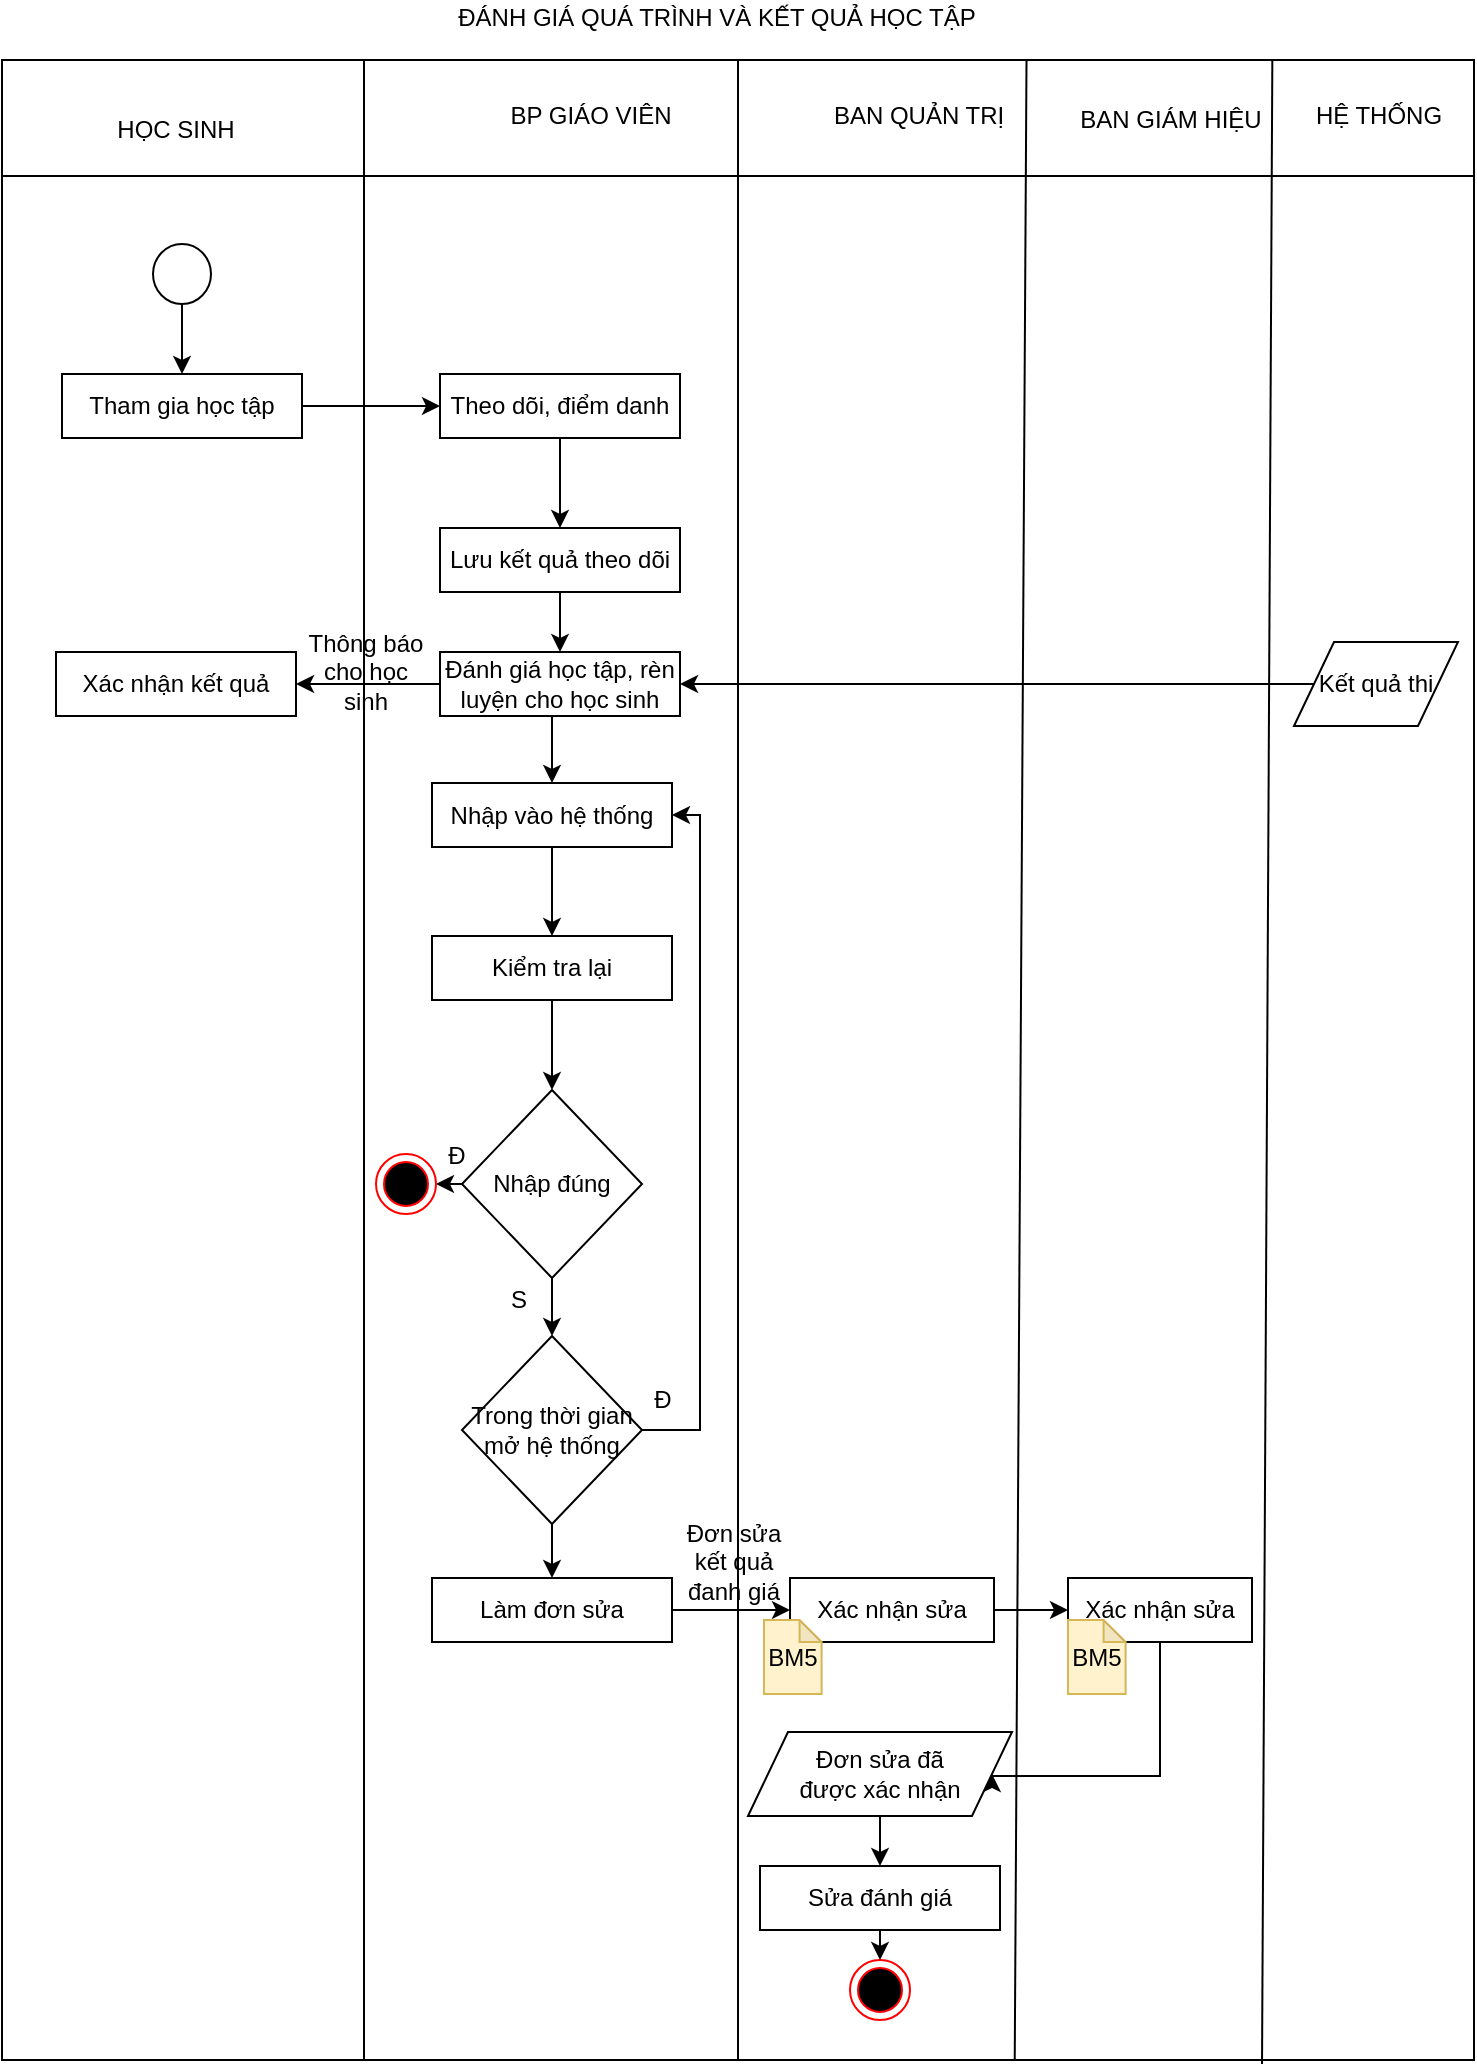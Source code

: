 <mxfile version="14.2.9" type="github">
  <diagram id="GM21wBxc2DHTKVHeBlKp" name="Page-1">
    <mxGraphModel dx="1611" dy="913" grid="0" gridSize="10" guides="1" tooltips="1" connect="1" arrows="1" fold="1" page="1" pageScale="1" pageWidth="850" pageHeight="1100" math="0" shadow="0">
      <root>
        <mxCell id="0" />
        <mxCell id="1" parent="0" />
        <mxCell id="e6wqYFJ9L4pIo_LX10lc-1" value="" style="shape=internalStorage;whiteSpace=wrap;html=1;backgroundOutline=1;dx=181;dy=58;" parent="1" vertex="1">
          <mxGeometry x="77" y="65" width="736" height="1000" as="geometry" />
        </mxCell>
        <mxCell id="e6wqYFJ9L4pIo_LX10lc-2" value="HỌC SINH" style="text;html=1;strokeColor=none;fillColor=none;align=center;verticalAlign=middle;whiteSpace=wrap;rounded=0;" parent="1" vertex="1">
          <mxGeometry x="126" y="90" width="76" height="20" as="geometry" />
        </mxCell>
        <mxCell id="e6wqYFJ9L4pIo_LX10lc-4" value="BAN QUẢN TRỊ" style="text;html=1;align=center;verticalAlign=middle;resizable=0;points=[];autosize=1;" parent="1" vertex="1">
          <mxGeometry x="486" y="84" width="97" height="18" as="geometry" />
        </mxCell>
        <mxCell id="e6wqYFJ9L4pIo_LX10lc-8" value="BP GIÁO VIÊN" style="text;html=1;align=center;verticalAlign=middle;resizable=0;points=[];autosize=1;" parent="1" vertex="1">
          <mxGeometry x="326" y="84" width="90" height="18" as="geometry" />
        </mxCell>
        <mxCell id="e6wqYFJ9L4pIo_LX10lc-10" value="" style="ellipse;whiteSpace=wrap;html=1;" parent="1" vertex="1">
          <mxGeometry x="152.5" y="157" width="29" height="30" as="geometry" />
        </mxCell>
        <mxCell id="e6wqYFJ9L4pIo_LX10lc-11" value="" style="endArrow=classic;html=1;exitX=0.5;exitY=1;exitDx=0;exitDy=0;entryX=0.5;entryY=0;entryDx=0;entryDy=0;" parent="1" source="e6wqYFJ9L4pIo_LX10lc-10" target="e6wqYFJ9L4pIo_LX10lc-12" edge="1">
          <mxGeometry width="50" height="50" relative="1" as="geometry">
            <mxPoint x="392" y="500" as="sourcePoint" />
            <mxPoint x="442" y="450" as="targetPoint" />
          </mxGeometry>
        </mxCell>
        <mxCell id="rJRlgSTPhRBSyXRxf0p6-7" style="edgeStyle=orthogonalEdgeStyle;rounded=0;orthogonalLoop=1;jettySize=auto;html=1;exitX=1;exitY=0.5;exitDx=0;exitDy=0;entryX=0;entryY=0.5;entryDx=0;entryDy=0;" parent="1" source="e6wqYFJ9L4pIo_LX10lc-12" target="e6wqYFJ9L4pIo_LX10lc-14" edge="1">
          <mxGeometry relative="1" as="geometry" />
        </mxCell>
        <mxCell id="e6wqYFJ9L4pIo_LX10lc-12" value="Tham gia học tập" style="rounded=0;whiteSpace=wrap;html=1;" parent="1" vertex="1">
          <mxGeometry x="107" y="222" width="120" height="32" as="geometry" />
        </mxCell>
        <mxCell id="e6wqYFJ9L4pIo_LX10lc-14" value="Theo dõi, điểm danh" style="rounded=0;whiteSpace=wrap;html=1;" parent="1" vertex="1">
          <mxGeometry x="296" y="222" width="120" height="32" as="geometry" />
        </mxCell>
        <mxCell id="rJRlgSTPhRBSyXRxf0p6-8" value="" style="endArrow=classic;html=1;exitX=0.5;exitY=1;exitDx=0;exitDy=0;entryX=0.5;entryY=0;entryDx=0;entryDy=0;" parent="1" source="e6wqYFJ9L4pIo_LX10lc-14" target="NTjMCbaVX8nQqO-2qYhe-1" edge="1">
          <mxGeometry width="50" height="50" relative="1" as="geometry">
            <mxPoint x="399" y="423" as="sourcePoint" />
            <mxPoint x="356" y="316" as="targetPoint" />
          </mxGeometry>
        </mxCell>
        <mxCell id="rJRlgSTPhRBSyXRxf0p6-57" value="ĐÁNH GIÁ QUÁ TRÌNH VÀ KẾT QUẢ HỌC TẬP" style="text;html=1;align=center;verticalAlign=middle;resizable=0;points=[];autosize=1;" parent="1" vertex="1">
          <mxGeometry x="299" y="35" width="270" height="18" as="geometry" />
        </mxCell>
        <mxCell id="GC9F7-5mukdswa_u3bBy-1" value="" style="endArrow=none;html=1;entryX=0.5;entryY=0;entryDx=0;entryDy=0;exitX=0.5;exitY=1;exitDx=0;exitDy=0;" parent="1" source="e6wqYFJ9L4pIo_LX10lc-1" target="e6wqYFJ9L4pIo_LX10lc-1" edge="1">
          <mxGeometry width="50" height="50" relative="1" as="geometry">
            <mxPoint x="563" y="848" as="sourcePoint" />
            <mxPoint x="449" y="373" as="targetPoint" />
          </mxGeometry>
        </mxCell>
        <mxCell id="GC9F7-5mukdswa_u3bBy-2" value="" style="endArrow=none;html=1;exitX=0.688;exitY=1;exitDx=0;exitDy=0;exitPerimeter=0;entryX=0.696;entryY=0;entryDx=0;entryDy=0;entryPerimeter=0;" parent="1" source="e6wqYFJ9L4pIo_LX10lc-1" target="e6wqYFJ9L4pIo_LX10lc-1" edge="1">
          <mxGeometry width="50" height="50" relative="1" as="geometry">
            <mxPoint x="604" y="1064" as="sourcePoint" />
            <mxPoint x="589" y="67" as="targetPoint" />
          </mxGeometry>
        </mxCell>
        <mxCell id="GC9F7-5mukdswa_u3bBy-3" value="BAN GIÁM HIỆU" style="text;html=1;align=center;verticalAlign=middle;resizable=0;points=[];autosize=1;" parent="1" vertex="1">
          <mxGeometry x="610" y="86" width="101" height="18" as="geometry" />
        </mxCell>
        <mxCell id="GC9F7-5mukdswa_u3bBy-18" style="edgeStyle=orthogonalEdgeStyle;rounded=0;orthogonalLoop=1;jettySize=auto;html=1;exitX=0.5;exitY=1;exitDx=0;exitDy=0;entryX=0.5;entryY=0;entryDx=0;entryDy=0;" parent="1" source="GC9F7-5mukdswa_u3bBy-4" target="GC9F7-5mukdswa_u3bBy-17" edge="1">
          <mxGeometry relative="1" as="geometry" />
        </mxCell>
        <mxCell id="GC9F7-5mukdswa_u3bBy-4" value="Nhập vào hệ thống" style="rounded=0;whiteSpace=wrap;html=1;" parent="1" vertex="1">
          <mxGeometry x="292" y="426.5" width="120" height="32" as="geometry" />
        </mxCell>
        <mxCell id="GC9F7-5mukdswa_u3bBy-20" style="edgeStyle=orthogonalEdgeStyle;rounded=0;orthogonalLoop=1;jettySize=auto;html=1;exitX=0.5;exitY=1;exitDx=0;exitDy=0;entryX=0.5;entryY=0;entryDx=0;entryDy=0;" parent="1" source="GC9F7-5mukdswa_u3bBy-17" target="GC9F7-5mukdswa_u3bBy-19" edge="1">
          <mxGeometry relative="1" as="geometry" />
        </mxCell>
        <mxCell id="GC9F7-5mukdswa_u3bBy-17" value="&lt;div&gt;Kiểm tra lại&lt;/div&gt;" style="rounded=0;whiteSpace=wrap;html=1;" parent="1" vertex="1">
          <mxGeometry x="292" y="503" width="120" height="32" as="geometry" />
        </mxCell>
        <mxCell id="GC9F7-5mukdswa_u3bBy-22" style="edgeStyle=orthogonalEdgeStyle;rounded=0;orthogonalLoop=1;jettySize=auto;html=1;exitX=0;exitY=0.5;exitDx=0;exitDy=0;entryX=1;entryY=0.5;entryDx=0;entryDy=0;" parent="1" source="GC9F7-5mukdswa_u3bBy-19" target="GC9F7-5mukdswa_u3bBy-21" edge="1">
          <mxGeometry relative="1" as="geometry" />
        </mxCell>
        <mxCell id="GC9F7-5mukdswa_u3bBy-25" style="edgeStyle=orthogonalEdgeStyle;rounded=0;orthogonalLoop=1;jettySize=auto;html=1;exitX=0.5;exitY=1;exitDx=0;exitDy=0;entryX=0.5;entryY=0;entryDx=0;entryDy=0;" parent="1" source="GC9F7-5mukdswa_u3bBy-19" target="GC9F7-5mukdswa_u3bBy-24" edge="1">
          <mxGeometry relative="1" as="geometry" />
        </mxCell>
        <mxCell id="GC9F7-5mukdswa_u3bBy-19" value="Nhập đúng" style="rhombus;whiteSpace=wrap;html=1;" parent="1" vertex="1">
          <mxGeometry x="307" y="580" width="90" height="94" as="geometry" />
        </mxCell>
        <mxCell id="GC9F7-5mukdswa_u3bBy-21" value="" style="ellipse;html=1;shape=endState;fillColor=#000000;strokeColor=#ff0000;" parent="1" vertex="1">
          <mxGeometry x="264" y="612" width="30" height="30" as="geometry" />
        </mxCell>
        <mxCell id="GC9F7-5mukdswa_u3bBy-23" value="Đ" style="text;html=1;align=center;verticalAlign=middle;resizable=0;points=[];autosize=1;" parent="1" vertex="1">
          <mxGeometry x="294" y="604" width="19" height="18" as="geometry" />
        </mxCell>
        <mxCell id="GC9F7-5mukdswa_u3bBy-26" style="edgeStyle=orthogonalEdgeStyle;rounded=0;orthogonalLoop=1;jettySize=auto;html=1;exitX=1;exitY=0.5;exitDx=0;exitDy=0;entryX=1;entryY=0.5;entryDx=0;entryDy=0;" parent="1" source="GC9F7-5mukdswa_u3bBy-24" target="GC9F7-5mukdswa_u3bBy-4" edge="1">
          <mxGeometry relative="1" as="geometry">
            <Array as="points">
              <mxPoint x="426" y="750" />
              <mxPoint x="426" y="443" />
            </Array>
          </mxGeometry>
        </mxCell>
        <mxCell id="GC9F7-5mukdswa_u3bBy-30" style="edgeStyle=orthogonalEdgeStyle;rounded=0;orthogonalLoop=1;jettySize=auto;html=1;exitX=0.5;exitY=1;exitDx=0;exitDy=0;" parent="1" source="GC9F7-5mukdswa_u3bBy-24" target="GC9F7-5mukdswa_u3bBy-29" edge="1">
          <mxGeometry relative="1" as="geometry" />
        </mxCell>
        <mxCell id="GC9F7-5mukdswa_u3bBy-24" value="Trong thời gian mở hệ thống" style="rhombus;whiteSpace=wrap;html=1;" parent="1" vertex="1">
          <mxGeometry x="307" y="703" width="90" height="94" as="geometry" />
        </mxCell>
        <mxCell id="GC9F7-5mukdswa_u3bBy-27" value="Đ" style="text;html=1;align=center;verticalAlign=middle;resizable=0;points=[];autosize=1;" parent="1" vertex="1">
          <mxGeometry x="397" y="726" width="19" height="18" as="geometry" />
        </mxCell>
        <mxCell id="GC9F7-5mukdswa_u3bBy-28" value="S" style="text;html=1;align=center;verticalAlign=middle;resizable=0;points=[];autosize=1;" parent="1" vertex="1">
          <mxGeometry x="326" y="676" width="18" height="18" as="geometry" />
        </mxCell>
        <mxCell id="GC9F7-5mukdswa_u3bBy-32" style="edgeStyle=orthogonalEdgeStyle;rounded=0;orthogonalLoop=1;jettySize=auto;html=1;exitX=1;exitY=0.5;exitDx=0;exitDy=0;entryX=0;entryY=0.5;entryDx=0;entryDy=0;" parent="1" source="GC9F7-5mukdswa_u3bBy-29" target="GC9F7-5mukdswa_u3bBy-31" edge="1">
          <mxGeometry relative="1" as="geometry" />
        </mxCell>
        <mxCell id="GC9F7-5mukdswa_u3bBy-29" value="&lt;div&gt;Làm đơn sửa&lt;/div&gt;" style="rounded=0;whiteSpace=wrap;html=1;" parent="1" vertex="1">
          <mxGeometry x="292" y="824" width="120" height="32" as="geometry" />
        </mxCell>
        <mxCell id="GC9F7-5mukdswa_u3bBy-34" style="edgeStyle=orthogonalEdgeStyle;rounded=0;orthogonalLoop=1;jettySize=auto;html=1;exitX=1;exitY=0.5;exitDx=0;exitDy=0;entryX=0;entryY=0.5;entryDx=0;entryDy=0;" parent="1" source="GC9F7-5mukdswa_u3bBy-31" target="GC9F7-5mukdswa_u3bBy-33" edge="1">
          <mxGeometry relative="1" as="geometry" />
        </mxCell>
        <mxCell id="GC9F7-5mukdswa_u3bBy-31" value="&lt;div&gt;Xác nhận sửa&lt;/div&gt;" style="rounded=0;whiteSpace=wrap;html=1;" parent="1" vertex="1">
          <mxGeometry x="471" y="824" width="102" height="32" as="geometry" />
        </mxCell>
        <mxCell id="GC9F7-5mukdswa_u3bBy-43" style="edgeStyle=orthogonalEdgeStyle;rounded=0;orthogonalLoop=1;jettySize=auto;html=1;exitX=0.5;exitY=1;exitDx=0;exitDy=0;entryX=1;entryY=0.5;entryDx=0;entryDy=0;" parent="1" source="GC9F7-5mukdswa_u3bBy-33" target="GC9F7-5mukdswa_u3bBy-42" edge="1">
          <mxGeometry relative="1" as="geometry">
            <Array as="points">
              <mxPoint x="656" y="923" />
            </Array>
          </mxGeometry>
        </mxCell>
        <mxCell id="GC9F7-5mukdswa_u3bBy-33" value="&lt;div&gt;Xác nhận sửa&lt;/div&gt;" style="rounded=0;whiteSpace=wrap;html=1;" parent="1" vertex="1">
          <mxGeometry x="610" y="824" width="92" height="32" as="geometry" />
        </mxCell>
        <mxCell id="GC9F7-5mukdswa_u3bBy-35" value="BM5" style="shape=note;whiteSpace=wrap;html=1;backgroundOutline=1;darkOpacity=0.05;size=11;fillColor=#fff2cc;strokeColor=#d6b656;" parent="1" vertex="1">
          <mxGeometry x="458" y="845" width="28.8" height="37" as="geometry" />
        </mxCell>
        <mxCell id="GC9F7-5mukdswa_u3bBy-41" value="BM5" style="shape=note;whiteSpace=wrap;html=1;backgroundOutline=1;darkOpacity=0.05;size=11;fillColor=#fff2cc;strokeColor=#d6b656;" parent="1" vertex="1">
          <mxGeometry x="610" y="845" width="28.8" height="37" as="geometry" />
        </mxCell>
        <mxCell id="GC9F7-5mukdswa_u3bBy-46" style="edgeStyle=orthogonalEdgeStyle;rounded=0;orthogonalLoop=1;jettySize=auto;html=1;exitX=0.5;exitY=1;exitDx=0;exitDy=0;entryX=0.5;entryY=0;entryDx=0;entryDy=0;" parent="1" source="GC9F7-5mukdswa_u3bBy-42" target="GC9F7-5mukdswa_u3bBy-45" edge="1">
          <mxGeometry relative="1" as="geometry" />
        </mxCell>
        <mxCell id="GC9F7-5mukdswa_u3bBy-42" value="&lt;div&gt;Đơn sửa đã &lt;br&gt;&lt;/div&gt;&lt;div&gt;được xác nhận&lt;/div&gt;" style="shape=parallelogram;perimeter=parallelogramPerimeter;whiteSpace=wrap;html=1;fixedSize=1;" parent="1" vertex="1">
          <mxGeometry x="450" y="901" width="132" height="42" as="geometry" />
        </mxCell>
        <mxCell id="GC9F7-5mukdswa_u3bBy-44" value="" style="ellipse;html=1;shape=endState;fillColor=#000000;strokeColor=#ff0000;" parent="1" vertex="1">
          <mxGeometry x="501" y="1015" width="30" height="30" as="geometry" />
        </mxCell>
        <mxCell id="GC9F7-5mukdswa_u3bBy-47" style="edgeStyle=orthogonalEdgeStyle;rounded=0;orthogonalLoop=1;jettySize=auto;html=1;exitX=0.5;exitY=1;exitDx=0;exitDy=0;entryX=0.5;entryY=0;entryDx=0;entryDy=0;" parent="1" source="GC9F7-5mukdswa_u3bBy-45" target="GC9F7-5mukdswa_u3bBy-44" edge="1">
          <mxGeometry relative="1" as="geometry" />
        </mxCell>
        <mxCell id="GC9F7-5mukdswa_u3bBy-45" value="Sửa đánh giá" style="rounded=0;whiteSpace=wrap;html=1;" parent="1" vertex="1">
          <mxGeometry x="456" y="968" width="120" height="32" as="geometry" />
        </mxCell>
        <mxCell id="NTjMCbaVX8nQqO-2qYhe-7" style="edgeStyle=orthogonalEdgeStyle;rounded=0;orthogonalLoop=1;jettySize=auto;html=1;exitX=0.5;exitY=1;exitDx=0;exitDy=0;entryX=0.5;entryY=0;entryDx=0;entryDy=0;" edge="1" parent="1" source="NTjMCbaVX8nQqO-2qYhe-1" target="NTjMCbaVX8nQqO-2qYhe-6">
          <mxGeometry relative="1" as="geometry" />
        </mxCell>
        <mxCell id="NTjMCbaVX8nQqO-2qYhe-1" value="Lưu kết quả theo dõi" style="rounded=0;whiteSpace=wrap;html=1;" vertex="1" parent="1">
          <mxGeometry x="296" y="299" width="120" height="32" as="geometry" />
        </mxCell>
        <mxCell id="NTjMCbaVX8nQqO-2qYhe-13" style="edgeStyle=orthogonalEdgeStyle;rounded=0;orthogonalLoop=1;jettySize=auto;html=1;exitX=0;exitY=0.5;exitDx=0;exitDy=0;entryX=1;entryY=0.5;entryDx=0;entryDy=0;" edge="1" parent="1" source="NTjMCbaVX8nQqO-2qYhe-4" target="NTjMCbaVX8nQqO-2qYhe-6">
          <mxGeometry relative="1" as="geometry" />
        </mxCell>
        <mxCell id="NTjMCbaVX8nQqO-2qYhe-4" value="Kết quả thi" style="shape=parallelogram;perimeter=parallelogramPerimeter;whiteSpace=wrap;html=1;fixedSize=1;" vertex="1" parent="1">
          <mxGeometry x="723" y="356" width="82" height="42" as="geometry" />
        </mxCell>
        <mxCell id="NTjMCbaVX8nQqO-2qYhe-8" style="edgeStyle=orthogonalEdgeStyle;rounded=0;orthogonalLoop=1;jettySize=auto;html=1;exitX=0.5;exitY=1;exitDx=0;exitDy=0;entryX=0.5;entryY=0;entryDx=0;entryDy=0;" edge="1" parent="1" source="NTjMCbaVX8nQqO-2qYhe-6" target="GC9F7-5mukdswa_u3bBy-4">
          <mxGeometry relative="1" as="geometry" />
        </mxCell>
        <mxCell id="NTjMCbaVX8nQqO-2qYhe-10" style="edgeStyle=orthogonalEdgeStyle;rounded=0;orthogonalLoop=1;jettySize=auto;html=1;exitX=0;exitY=0.5;exitDx=0;exitDy=0;entryX=1;entryY=0.5;entryDx=0;entryDy=0;" edge="1" parent="1" source="NTjMCbaVX8nQqO-2qYhe-6" target="NTjMCbaVX8nQqO-2qYhe-9">
          <mxGeometry relative="1" as="geometry" />
        </mxCell>
        <mxCell id="NTjMCbaVX8nQqO-2qYhe-6" value="Đánh giá học tập, rèn luyện cho học sinh" style="rounded=0;whiteSpace=wrap;html=1;" vertex="1" parent="1">
          <mxGeometry x="296" y="361" width="120" height="32" as="geometry" />
        </mxCell>
        <mxCell id="NTjMCbaVX8nQqO-2qYhe-9" value="Xác nhận kết quả" style="rounded=0;whiteSpace=wrap;html=1;" vertex="1" parent="1">
          <mxGeometry x="104" y="361" width="120" height="32" as="geometry" />
        </mxCell>
        <mxCell id="NTjMCbaVX8nQqO-2qYhe-12" value="Thông báo cho học sinh" style="text;html=1;strokeColor=none;fillColor=none;align=center;verticalAlign=middle;whiteSpace=wrap;rounded=0;" vertex="1" parent="1">
          <mxGeometry x="229" y="361" width="59.5" height="20" as="geometry" />
        </mxCell>
        <mxCell id="GC9F7-5mukdswa_u3bBy-38" value="Đơn sửa kết quả đanh giá" style="text;html=1;strokeColor=none;fillColor=none;align=center;verticalAlign=middle;whiteSpace=wrap;rounded=0;" parent="1" vertex="1">
          <mxGeometry x="412" y="786" width="62" height="59" as="geometry" />
        </mxCell>
        <mxCell id="NTjMCbaVX8nQqO-2qYhe-17" value="" style="endArrow=none;html=1;exitX=0.856;exitY=1.002;exitDx=0;exitDy=0;entryX=0.863;entryY=0;entryDx=0;entryDy=0;entryPerimeter=0;exitPerimeter=0;" edge="1" parent="1" source="e6wqYFJ9L4pIo_LX10lc-1" target="e6wqYFJ9L4pIo_LX10lc-1">
          <mxGeometry width="50" height="50" relative="1" as="geometry">
            <mxPoint x="611.768" y="1079" as="sourcePoint" />
            <mxPoint x="613.976" y="75" as="targetPoint" />
          </mxGeometry>
        </mxCell>
        <mxCell id="NTjMCbaVX8nQqO-2qYhe-19" value="HỆ THỐNG" style="text;html=1;align=center;verticalAlign=middle;resizable=0;points=[];autosize=1;" vertex="1" parent="1">
          <mxGeometry x="727.5" y="84" width="74" height="18" as="geometry" />
        </mxCell>
      </root>
    </mxGraphModel>
  </diagram>
</mxfile>
